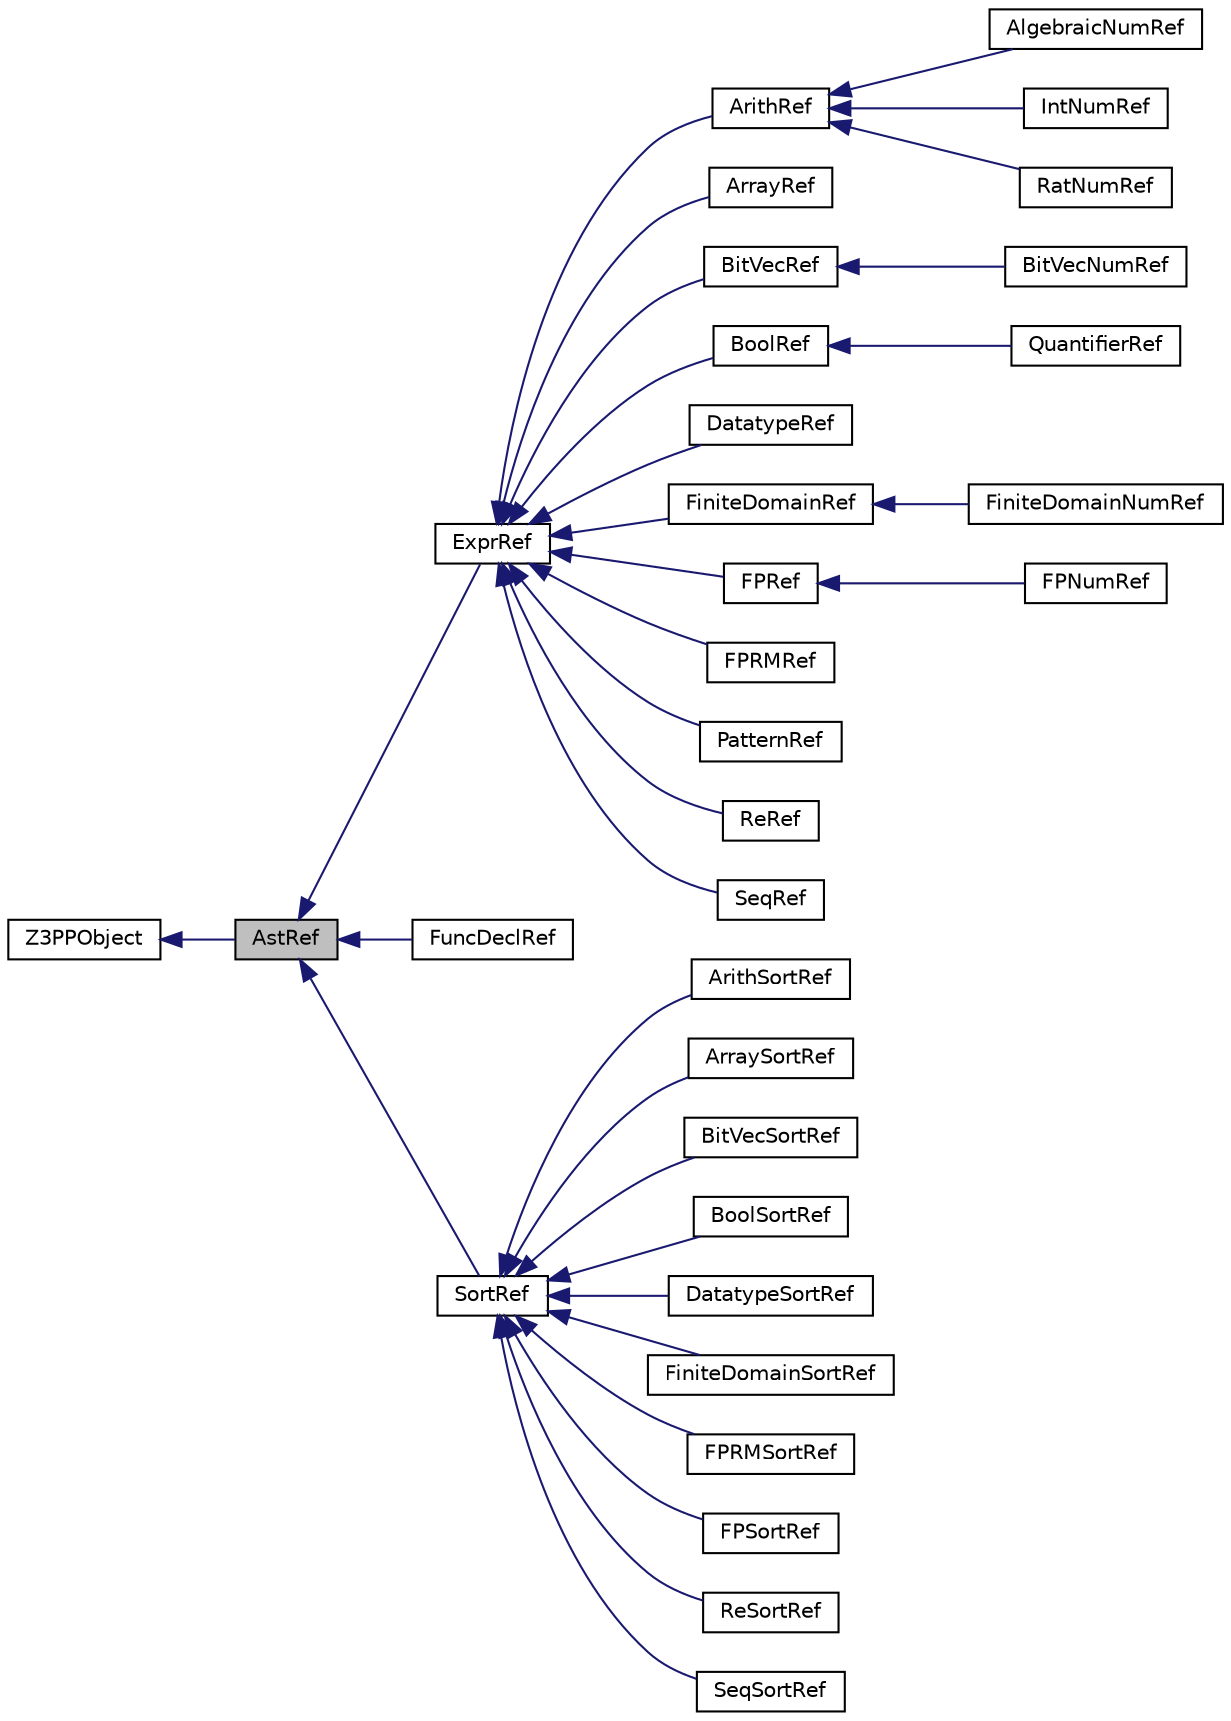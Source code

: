 digraph "AstRef"
{
  edge [fontname="Helvetica",fontsize="10",labelfontname="Helvetica",labelfontsize="10"];
  node [fontname="Helvetica",fontsize="10",shape=record];
  rankdir="LR";
  Node0 [label="AstRef",height=0.2,width=0.4,color="black", fillcolor="grey75", style="filled", fontcolor="black"];
  Node1 -> Node0 [dir="back",color="midnightblue",fontsize="10",style="solid",fontname="Helvetica"];
  Node1 [label="Z3PPObject",height=0.2,width=0.4,color="black", fillcolor="white", style="filled",URL="$classz3py_1_1_z3_p_p_object.html",tooltip="ASTs base class. "];
  Node0 -> Node2 [dir="back",color="midnightblue",fontsize="10",style="solid",fontname="Helvetica"];
  Node2 [label="ExprRef",height=0.2,width=0.4,color="black", fillcolor="white", style="filled",URL="$classz3py_1_1_expr_ref.html",tooltip="Expressions. "];
  Node2 -> Node3 [dir="back",color="midnightblue",fontsize="10",style="solid",fontname="Helvetica"];
  Node3 [label="ArithRef",height=0.2,width=0.4,color="black", fillcolor="white", style="filled",URL="$classz3py_1_1_arith_ref.html"];
  Node3 -> Node4 [dir="back",color="midnightblue",fontsize="10",style="solid",fontname="Helvetica"];
  Node4 [label="AlgebraicNumRef",height=0.2,width=0.4,color="black", fillcolor="white", style="filled",URL="$classz3py_1_1_algebraic_num_ref.html"];
  Node3 -> Node5 [dir="back",color="midnightblue",fontsize="10",style="solid",fontname="Helvetica"];
  Node5 [label="IntNumRef",height=0.2,width=0.4,color="black", fillcolor="white", style="filled",URL="$classz3py_1_1_int_num_ref.html"];
  Node3 -> Node6 [dir="back",color="midnightblue",fontsize="10",style="solid",fontname="Helvetica"];
  Node6 [label="RatNumRef",height=0.2,width=0.4,color="black", fillcolor="white", style="filled",URL="$classz3py_1_1_rat_num_ref.html"];
  Node2 -> Node7 [dir="back",color="midnightblue",fontsize="10",style="solid",fontname="Helvetica"];
  Node7 [label="ArrayRef",height=0.2,width=0.4,color="black", fillcolor="white", style="filled",URL="$classz3py_1_1_array_ref.html"];
  Node2 -> Node8 [dir="back",color="midnightblue",fontsize="10",style="solid",fontname="Helvetica"];
  Node8 [label="BitVecRef",height=0.2,width=0.4,color="black", fillcolor="white", style="filled",URL="$classz3py_1_1_bit_vec_ref.html"];
  Node8 -> Node9 [dir="back",color="midnightblue",fontsize="10",style="solid",fontname="Helvetica"];
  Node9 [label="BitVecNumRef",height=0.2,width=0.4,color="black", fillcolor="white", style="filled",URL="$classz3py_1_1_bit_vec_num_ref.html"];
  Node2 -> Node10 [dir="back",color="midnightblue",fontsize="10",style="solid",fontname="Helvetica"];
  Node10 [label="BoolRef",height=0.2,width=0.4,color="black", fillcolor="white", style="filled",URL="$classz3py_1_1_bool_ref.html"];
  Node10 -> Node11 [dir="back",color="midnightblue",fontsize="10",style="solid",fontname="Helvetica"];
  Node11 [label="QuantifierRef",height=0.2,width=0.4,color="black", fillcolor="white", style="filled",URL="$classz3py_1_1_quantifier_ref.html",tooltip="Quantifiers. "];
  Node2 -> Node12 [dir="back",color="midnightblue",fontsize="10",style="solid",fontname="Helvetica"];
  Node12 [label="DatatypeRef",height=0.2,width=0.4,color="black", fillcolor="white", style="filled",URL="$classz3py_1_1_datatype_ref.html"];
  Node2 -> Node13 [dir="back",color="midnightblue",fontsize="10",style="solid",fontname="Helvetica"];
  Node13 [label="FiniteDomainRef",height=0.2,width=0.4,color="black", fillcolor="white", style="filled",URL="$classz3py_1_1_finite_domain_ref.html"];
  Node13 -> Node14 [dir="back",color="midnightblue",fontsize="10",style="solid",fontname="Helvetica"];
  Node14 [label="FiniteDomainNumRef",height=0.2,width=0.4,color="black", fillcolor="white", style="filled",URL="$classz3py_1_1_finite_domain_num_ref.html"];
  Node2 -> Node15 [dir="back",color="midnightblue",fontsize="10",style="solid",fontname="Helvetica"];
  Node15 [label="FPRef",height=0.2,width=0.4,color="black", fillcolor="white", style="filled",URL="$classz3py_1_1_f_p_ref.html",tooltip="FP Expressions. "];
  Node15 -> Node16 [dir="back",color="midnightblue",fontsize="10",style="solid",fontname="Helvetica"];
  Node16 [label="FPNumRef",height=0.2,width=0.4,color="black", fillcolor="white", style="filled",URL="$classz3py_1_1_f_p_num_ref.html",tooltip="FP Numerals. "];
  Node2 -> Node17 [dir="back",color="midnightblue",fontsize="10",style="solid",fontname="Helvetica"];
  Node17 [label="FPRMRef",height=0.2,width=0.4,color="black", fillcolor="white", style="filled",URL="$classz3py_1_1_f_p_r_m_ref.html"];
  Node2 -> Node18 [dir="back",color="midnightblue",fontsize="10",style="solid",fontname="Helvetica"];
  Node18 [label="PatternRef",height=0.2,width=0.4,color="black", fillcolor="white", style="filled",URL="$classz3py_1_1_pattern_ref.html",tooltip="Patterns. "];
  Node2 -> Node19 [dir="back",color="midnightblue",fontsize="10",style="solid",fontname="Helvetica"];
  Node19 [label="ReRef",height=0.2,width=0.4,color="black", fillcolor="white", style="filled",URL="$classz3py_1_1_re_ref.html"];
  Node2 -> Node20 [dir="back",color="midnightblue",fontsize="10",style="solid",fontname="Helvetica"];
  Node20 [label="SeqRef",height=0.2,width=0.4,color="black", fillcolor="white", style="filled",URL="$classz3py_1_1_seq_ref.html"];
  Node0 -> Node21 [dir="back",color="midnightblue",fontsize="10",style="solid",fontname="Helvetica"];
  Node21 [label="FuncDeclRef",height=0.2,width=0.4,color="black", fillcolor="white", style="filled",URL="$classz3py_1_1_func_decl_ref.html",tooltip="Function Declarations. "];
  Node0 -> Node22 [dir="back",color="midnightblue",fontsize="10",style="solid",fontname="Helvetica"];
  Node22 [label="SortRef",height=0.2,width=0.4,color="black", fillcolor="white", style="filled",URL="$classz3py_1_1_sort_ref.html"];
  Node22 -> Node23 [dir="back",color="midnightblue",fontsize="10",style="solid",fontname="Helvetica"];
  Node23 [label="ArithSortRef",height=0.2,width=0.4,color="black", fillcolor="white", style="filled",URL="$classz3py_1_1_arith_sort_ref.html",tooltip="Arithmetic. "];
  Node22 -> Node24 [dir="back",color="midnightblue",fontsize="10",style="solid",fontname="Helvetica"];
  Node24 [label="ArraySortRef",height=0.2,width=0.4,color="black", fillcolor="white", style="filled",URL="$classz3py_1_1_array_sort_ref.html",tooltip="Arrays. "];
  Node22 -> Node25 [dir="back",color="midnightblue",fontsize="10",style="solid",fontname="Helvetica"];
  Node25 [label="BitVecSortRef",height=0.2,width=0.4,color="black", fillcolor="white", style="filled",URL="$classz3py_1_1_bit_vec_sort_ref.html",tooltip="Bit-Vectors. "];
  Node22 -> Node26 [dir="back",color="midnightblue",fontsize="10",style="solid",fontname="Helvetica"];
  Node26 [label="BoolSortRef",height=0.2,width=0.4,color="black", fillcolor="white", style="filled",URL="$classz3py_1_1_bool_sort_ref.html",tooltip="Booleans. "];
  Node22 -> Node27 [dir="back",color="midnightblue",fontsize="10",style="solid",fontname="Helvetica"];
  Node27 [label="DatatypeSortRef",height=0.2,width=0.4,color="black", fillcolor="white", style="filled",URL="$classz3py_1_1_datatype_sort_ref.html"];
  Node22 -> Node28 [dir="back",color="midnightblue",fontsize="10",style="solid",fontname="Helvetica"];
  Node28 [label="FiniteDomainSortRef",height=0.2,width=0.4,color="black", fillcolor="white", style="filled",URL="$classz3py_1_1_finite_domain_sort_ref.html"];
  Node22 -> Node29 [dir="back",color="midnightblue",fontsize="10",style="solid",fontname="Helvetica"];
  Node29 [label="FPRMSortRef",height=0.2,width=0.4,color="black", fillcolor="white", style="filled",URL="$classz3py_1_1_f_p_r_m_sort_ref.html"];
  Node22 -> Node30 [dir="back",color="midnightblue",fontsize="10",style="solid",fontname="Helvetica"];
  Node30 [label="FPSortRef",height=0.2,width=0.4,color="black", fillcolor="white", style="filled",URL="$classz3py_1_1_f_p_sort_ref.html",tooltip="FP Sorts. "];
  Node22 -> Node31 [dir="back",color="midnightblue",fontsize="10",style="solid",fontname="Helvetica"];
  Node31 [label="ReSortRef",height=0.2,width=0.4,color="black", fillcolor="white", style="filled",URL="$classz3py_1_1_re_sort_ref.html",tooltip="Regular expressions. "];
  Node22 -> Node32 [dir="back",color="midnightblue",fontsize="10",style="solid",fontname="Helvetica"];
  Node32 [label="SeqSortRef",height=0.2,width=0.4,color="black", fillcolor="white", style="filled",URL="$classz3py_1_1_seq_sort_ref.html",tooltip="Strings, Sequences and Regular expressions. "];
}
